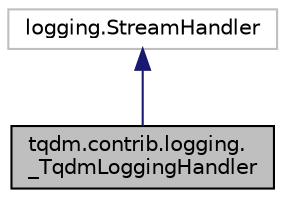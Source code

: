 digraph "tqdm.contrib.logging._TqdmLoggingHandler"
{
 // LATEX_PDF_SIZE
  edge [fontname="Helvetica",fontsize="10",labelfontname="Helvetica",labelfontsize="10"];
  node [fontname="Helvetica",fontsize="10",shape=record];
  Node1 [label="tqdm.contrib.logging.\l_TqdmLoggingHandler",height=0.2,width=0.4,color="black", fillcolor="grey75", style="filled", fontcolor="black",tooltip=" "];
  Node2 -> Node1 [dir="back",color="midnightblue",fontsize="10",style="solid"];
  Node2 [label="logging.StreamHandler",height=0.2,width=0.4,color="grey75", fillcolor="white", style="filled",tooltip=" "];
}
